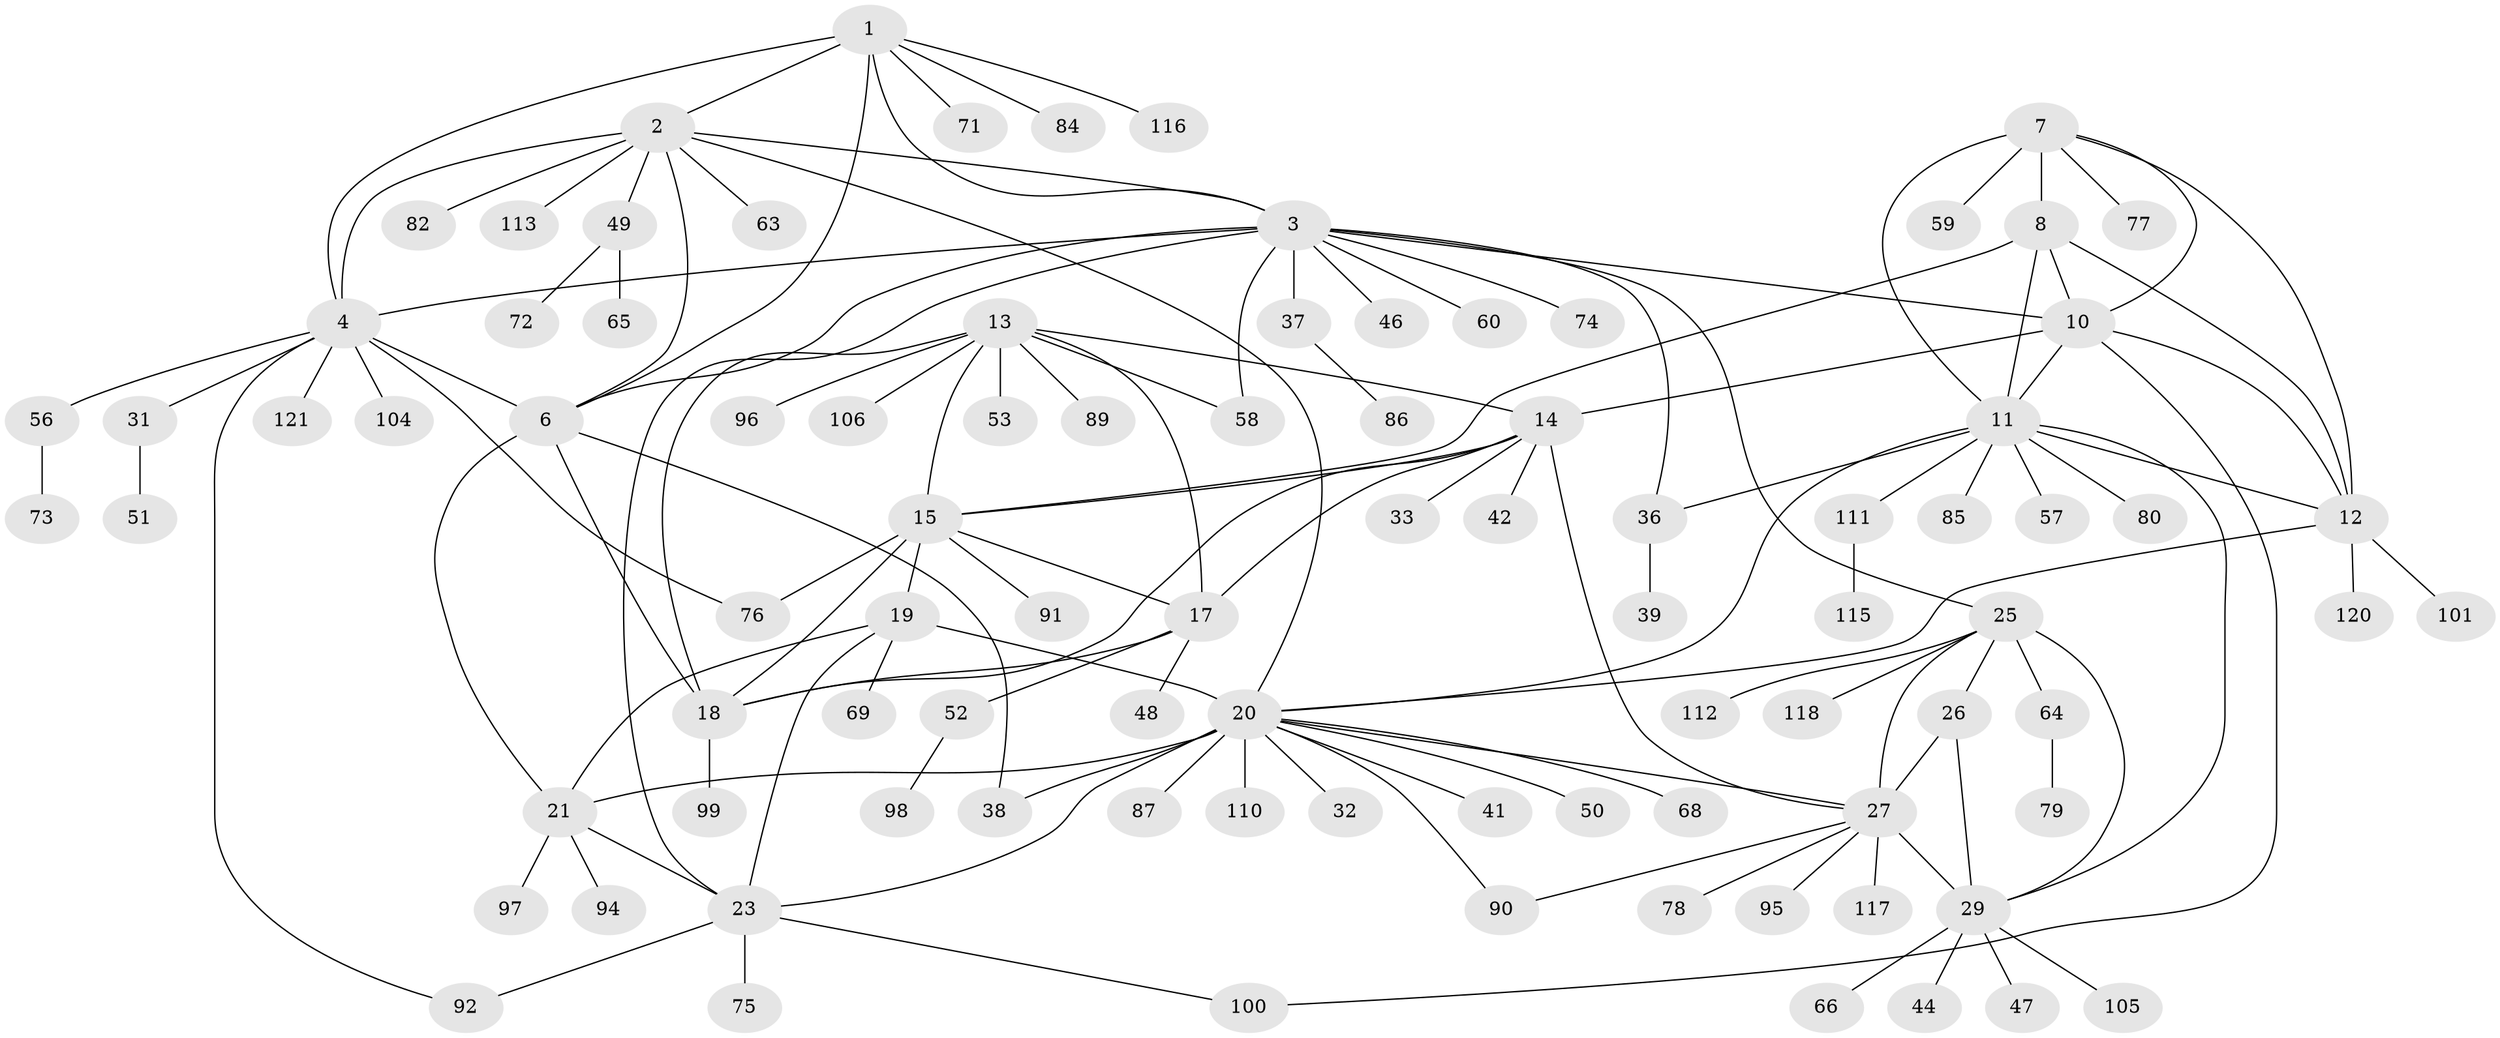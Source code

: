 // original degree distribution, {9: 0.0743801652892562, 10: 0.024793388429752067, 15: 0.008264462809917356, 7: 0.03305785123966942, 8: 0.04132231404958678, 6: 0.04132231404958678, 5: 0.008264462809917356, 12: 0.008264462809917356, 13: 0.008264462809917356, 2: 0.17355371900826447, 1: 0.5454545454545454, 3: 0.03305785123966942}
// Generated by graph-tools (version 1.1) at 2025/11/02/27/25 16:11:33]
// undirected, 92 vertices, 132 edges
graph export_dot {
graph [start="1"]
  node [color=gray90,style=filled];
  1 [super="+102"];
  2 [super="+103"];
  3 [super="+109"];
  4 [super="+5"];
  6 [super="+88"];
  7 [super="+107"];
  8 [super="+9"];
  10 [super="+34"];
  11 [super="+45"];
  12 [super="+62"];
  13 [super="+16"];
  14 [super="+83"];
  15 [super="+81"];
  17 [super="+119"];
  18 [super="+93"];
  19 [super="+40"];
  20 [super="+24"];
  21 [super="+22"];
  23 [super="+35"];
  25 [super="+55"];
  26 [super="+61"];
  27 [super="+28"];
  29 [super="+30"];
  31;
  32;
  33;
  36;
  37;
  38;
  39 [super="+43"];
  41;
  42;
  44;
  46;
  47;
  48;
  49;
  50;
  51 [super="+70"];
  52;
  53 [super="+54"];
  56;
  57 [super="+67"];
  58;
  59;
  60;
  63;
  64;
  65;
  66;
  68;
  69;
  71 [super="+114"];
  72;
  73;
  74;
  75;
  76;
  77;
  78;
  79;
  80;
  82;
  84;
  85;
  86;
  87;
  89;
  90 [super="+108"];
  91;
  92;
  94;
  95;
  96;
  97;
  98;
  99;
  100;
  101;
  104;
  105;
  106;
  110;
  111;
  112;
  113;
  115;
  116;
  117;
  118;
  120;
  121;
  1 -- 2;
  1 -- 3;
  1 -- 4 [weight=2];
  1 -- 6;
  1 -- 71;
  1 -- 84;
  1 -- 116;
  2 -- 3;
  2 -- 4 [weight=2];
  2 -- 6;
  2 -- 49;
  2 -- 63;
  2 -- 82;
  2 -- 113;
  2 -- 20;
  3 -- 4 [weight=2];
  3 -- 6;
  3 -- 10;
  3 -- 25;
  3 -- 36;
  3 -- 37;
  3 -- 46;
  3 -- 58;
  3 -- 60;
  3 -- 74;
  3 -- 23;
  4 -- 6 [weight=2];
  4 -- 76;
  4 -- 121;
  4 -- 104;
  4 -- 56;
  4 -- 92;
  4 -- 31;
  6 -- 18;
  6 -- 38;
  6 -- 21;
  7 -- 8 [weight=2];
  7 -- 10;
  7 -- 11;
  7 -- 12;
  7 -- 59;
  7 -- 77;
  8 -- 10 [weight=2];
  8 -- 11 [weight=2];
  8 -- 12 [weight=2];
  8 -- 15;
  10 -- 11;
  10 -- 12;
  10 -- 100;
  10 -- 14;
  11 -- 12;
  11 -- 36;
  11 -- 57;
  11 -- 80;
  11 -- 85;
  11 -- 111;
  11 -- 29;
  11 -- 20;
  12 -- 20;
  12 -- 101;
  12 -- 120;
  13 -- 14 [weight=2];
  13 -- 15 [weight=2];
  13 -- 17 [weight=2];
  13 -- 18 [weight=2];
  13 -- 53;
  13 -- 58;
  13 -- 89;
  13 -- 106;
  13 -- 96;
  14 -- 15;
  14 -- 17;
  14 -- 18;
  14 -- 27;
  14 -- 33;
  14 -- 42;
  15 -- 17;
  15 -- 18;
  15 -- 19;
  15 -- 76;
  15 -- 91;
  17 -- 18;
  17 -- 48;
  17 -- 52;
  18 -- 99;
  19 -- 20 [weight=2];
  19 -- 21 [weight=2];
  19 -- 23;
  19 -- 69;
  20 -- 21 [weight=4];
  20 -- 23 [weight=2];
  20 -- 41;
  20 -- 50;
  20 -- 68;
  20 -- 87;
  20 -- 90;
  20 -- 32;
  20 -- 38;
  20 -- 110;
  20 -- 27;
  21 -- 23 [weight=2];
  21 -- 97;
  21 -- 94;
  23 -- 75;
  23 -- 100;
  23 -- 92;
  25 -- 26;
  25 -- 27 [weight=2];
  25 -- 29 [weight=2];
  25 -- 64;
  25 -- 112;
  25 -- 118;
  26 -- 27 [weight=2];
  26 -- 29 [weight=2];
  27 -- 29 [weight=4];
  27 -- 117;
  27 -- 90;
  27 -- 78;
  27 -- 95;
  29 -- 44;
  29 -- 47;
  29 -- 66;
  29 -- 105;
  31 -- 51;
  36 -- 39;
  37 -- 86;
  49 -- 65;
  49 -- 72;
  52 -- 98;
  56 -- 73;
  64 -- 79;
  111 -- 115;
}
